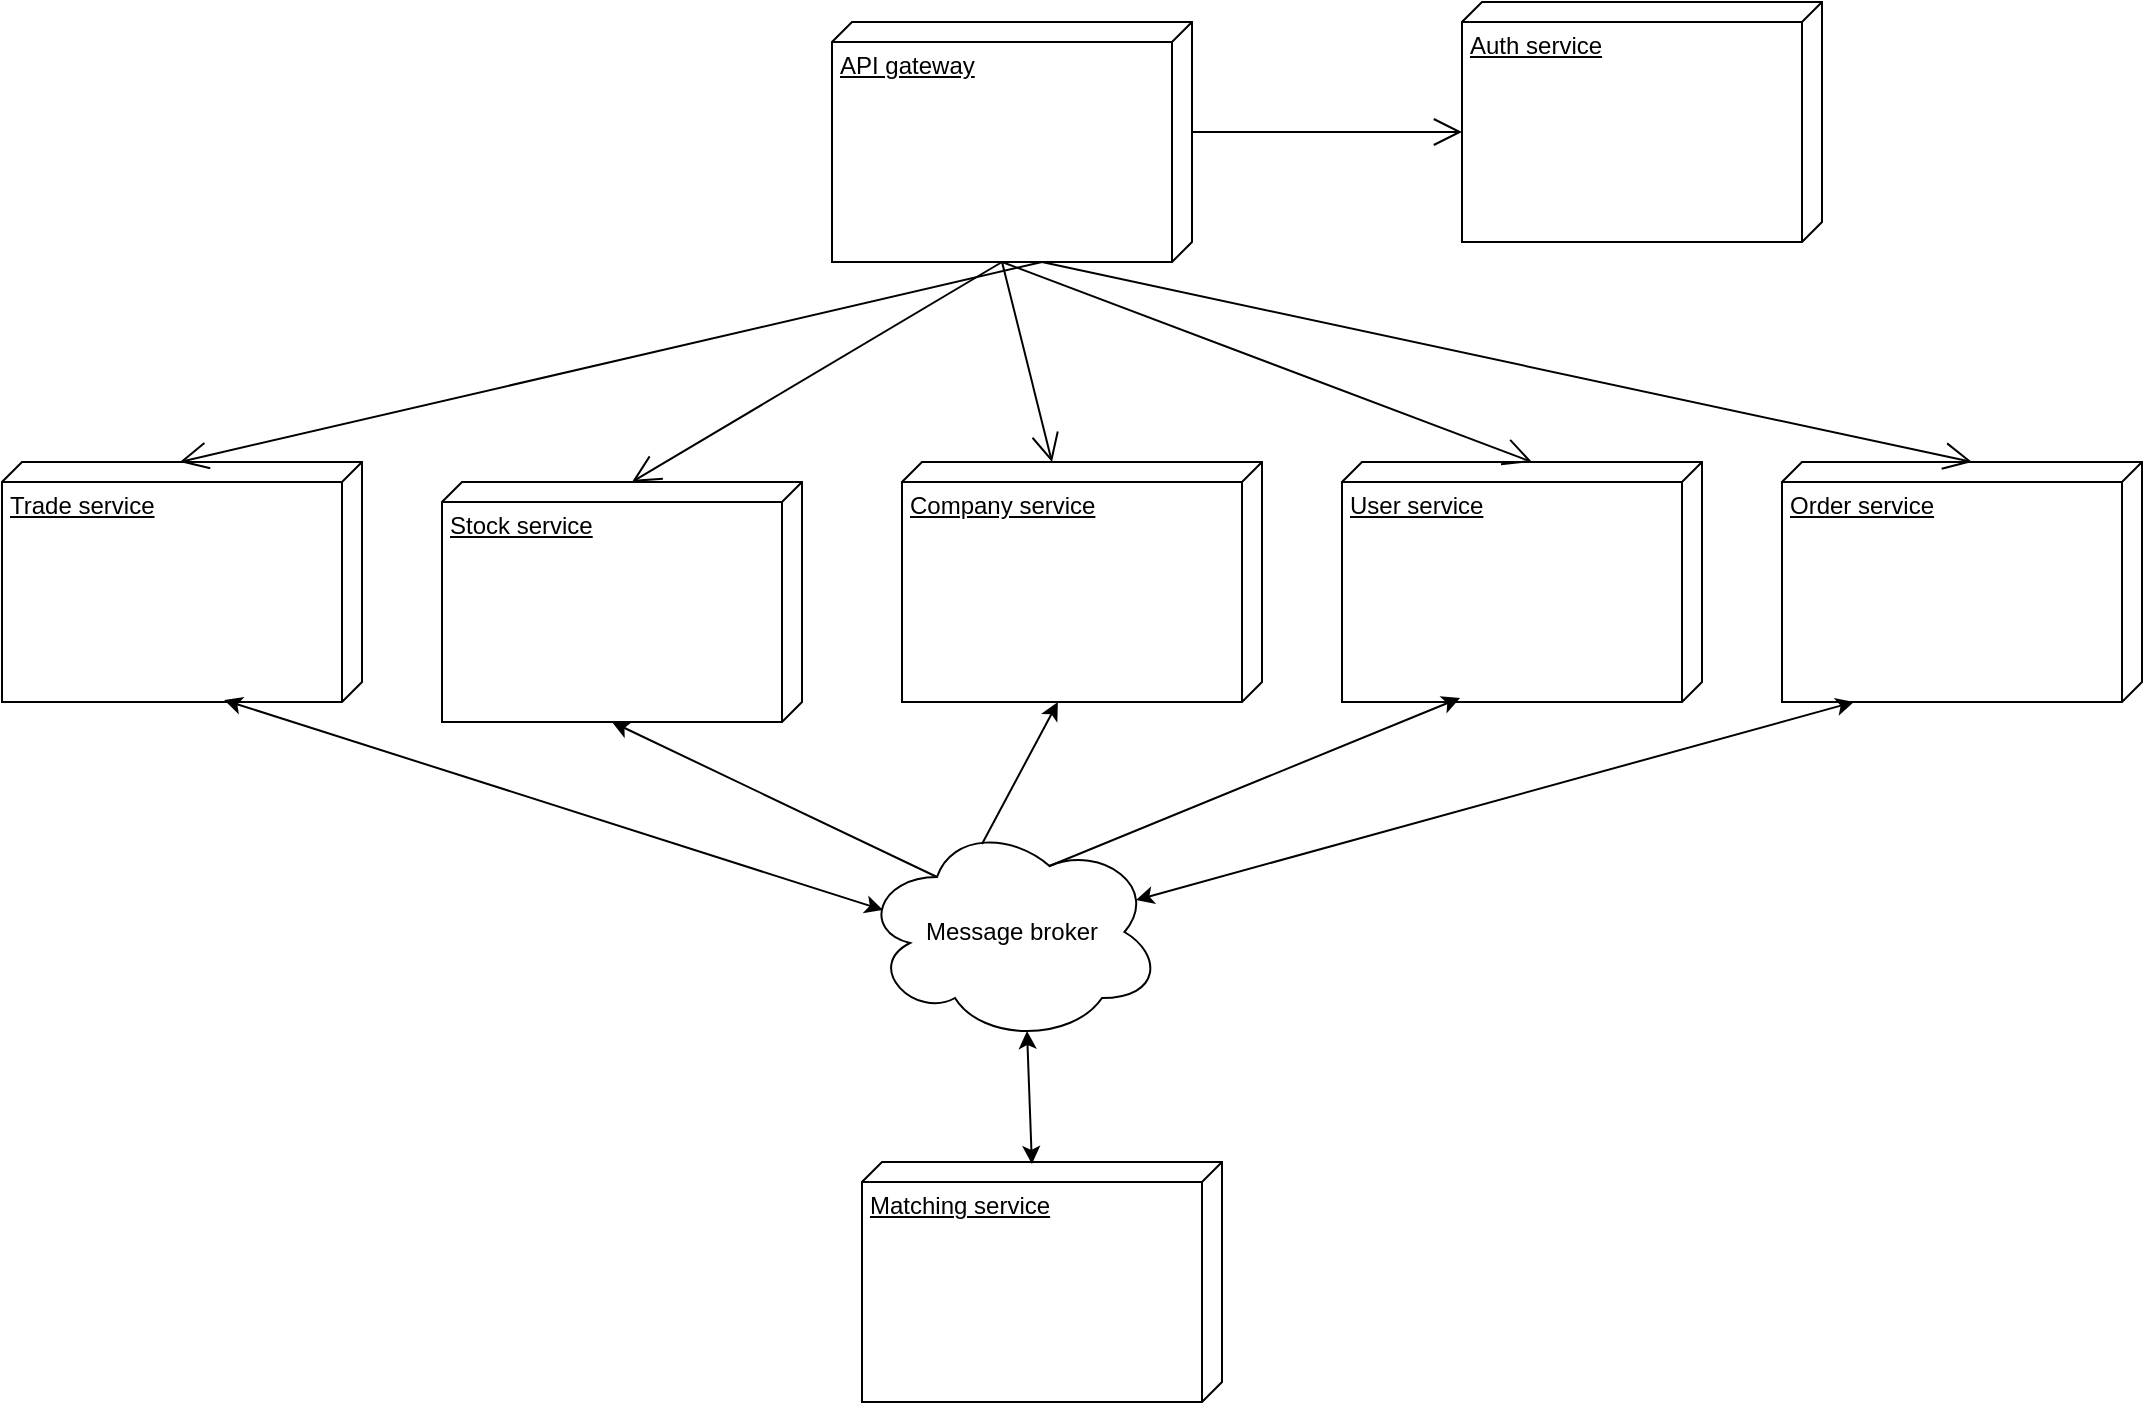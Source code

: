 <mxfile version="28.0.7">
  <diagram name="Page-1" id="IcSSKmTvYPVA3tsflWVS">
    <mxGraphModel dx="2276" dy="751" grid="1" gridSize="10" guides="1" tooltips="1" connect="1" arrows="1" fold="1" page="1" pageScale="1" pageWidth="850" pageHeight="1100" math="0" shadow="0">
      <root>
        <mxCell id="0" />
        <mxCell id="1" parent="0" />
        <mxCell id="I89HMFDLawhfrdxL_Kyw-1" value="API gateway&lt;span style=&quot;color: rgba(0, 0, 0, 0); font-family: monospace; font-size: 0px; text-wrap-mode: nowrap;&quot;&gt;%3CmxGraphModel%3E%3Croot%3E%3CmxCell%20id%3D%220%22%2F%3E%3CmxCell%20id%3D%221%22%20parent%3D%220%22%2F%3E%3CmxCell%20id%3D%222%22%20value%3D%22%22%20style%3D%22endArrow%3Dclassic%3Bhtml%3D1%3Brounded%3D0%3BentryX%3D0%3BentryY%3D0.5%3BentryDx%3D0%3BentryDy%3D0%3BexitX%3D0.5%3BexitY%3D0.5%3BexitDx%3D0%3BexitDy%3D0%3BexitPerimeter%3D0%3B%22%20edge%3D%221%22%20parent%3D%221%22%3E%3CmxGeometry%20width%3D%2250%22%20height%3D%2250%22%20relative%3D%221%22%20as%3D%22geometry%22%3E%3CmxPoint%20x%3D%2265%22%20y%3D%2280%22%20as%3D%22sourcePoint%22%2F%3E%3CmxPoint%20x%3D%22365%22%20y%3D%22100%22%20as%3D%22targetPoint%22%2F%3E%3C%2FmxGeometry%3E%3C%2FmxCell%3E%3C%2Froot%3E%3C%2FmxGraphModel%3E&lt;/span&gt;" style="verticalAlign=top;align=left;spacingTop=8;spacingLeft=2;spacingRight=12;shape=cube;size=10;direction=south;fontStyle=4;html=1;whiteSpace=wrap;" parent="1" vertex="1">
          <mxGeometry x="285" y="220" width="180" height="120" as="geometry" />
        </mxCell>
        <mxCell id="I89HMFDLawhfrdxL_Kyw-2" value="Auth service" style="verticalAlign=top;align=left;spacingTop=8;spacingLeft=2;spacingRight=12;shape=cube;size=10;direction=south;fontStyle=4;html=1;whiteSpace=wrap;" parent="1" vertex="1">
          <mxGeometry x="600" y="210" width="180" height="120" as="geometry" />
        </mxCell>
        <mxCell id="I89HMFDLawhfrdxL_Kyw-3" value="" style="endArrow=open;endFill=1;endSize=12;html=1;rounded=0;exitX=0;exitY=0;exitDx=55;exitDy=0;exitPerimeter=0;entryX=0;entryY=0;entryDx=65;entryDy=180;entryPerimeter=0;" parent="1" source="I89HMFDLawhfrdxL_Kyw-1" target="I89HMFDLawhfrdxL_Kyw-2" edge="1">
          <mxGeometry width="160" relative="1" as="geometry">
            <mxPoint x="350" y="390" as="sourcePoint" />
            <mxPoint x="510" y="390" as="targetPoint" />
          </mxGeometry>
        </mxCell>
        <mxCell id="I89HMFDLawhfrdxL_Kyw-4" value="User service" style="verticalAlign=top;align=left;spacingTop=8;spacingLeft=2;spacingRight=12;shape=cube;size=10;direction=south;fontStyle=4;html=1;whiteSpace=wrap;" parent="1" vertex="1">
          <mxGeometry x="540" y="440" width="180" height="120" as="geometry" />
        </mxCell>
        <mxCell id="I89HMFDLawhfrdxL_Kyw-5" value="" style="endArrow=open;endFill=1;endSize=12;html=1;rounded=0;exitX=0;exitY=0;exitDx=120;exitDy=95;exitPerimeter=0;entryX=0;entryY=0;entryDx=0;entryDy=85;entryPerimeter=0;" parent="1" source="I89HMFDLawhfrdxL_Kyw-1" target="I89HMFDLawhfrdxL_Kyw-4" edge="1">
          <mxGeometry width="160" relative="1" as="geometry">
            <mxPoint x="540" y="270" as="sourcePoint" />
            <mxPoint x="660" y="270" as="targetPoint" />
          </mxGeometry>
        </mxCell>
        <mxCell id="I89HMFDLawhfrdxL_Kyw-6" value="Company service" style="verticalAlign=top;align=left;spacingTop=8;spacingLeft=2;spacingRight=12;shape=cube;size=10;direction=south;fontStyle=4;html=1;whiteSpace=wrap;" parent="1" vertex="1">
          <mxGeometry x="320" y="440" width="180" height="120" as="geometry" />
        </mxCell>
        <mxCell id="I89HMFDLawhfrdxL_Kyw-7" value="" style="endArrow=open;endFill=1;endSize=12;html=1;rounded=0;exitX=0;exitY=0;exitDx=120;exitDy=95;exitPerimeter=0;" parent="1" source="I89HMFDLawhfrdxL_Kyw-1" target="I89HMFDLawhfrdxL_Kyw-6" edge="1">
          <mxGeometry width="160" relative="1" as="geometry">
            <mxPoint x="500" y="390" as="sourcePoint" />
            <mxPoint x="564" y="512" as="targetPoint" />
          </mxGeometry>
        </mxCell>
        <mxCell id="I89HMFDLawhfrdxL_Kyw-8" value="Stock service" style="verticalAlign=top;align=left;spacingTop=8;spacingLeft=2;spacingRight=12;shape=cube;size=10;direction=south;fontStyle=4;html=1;whiteSpace=wrap;" parent="1" vertex="1">
          <mxGeometry x="90" y="450" width="180" height="120" as="geometry" />
        </mxCell>
        <mxCell id="I89HMFDLawhfrdxL_Kyw-10" value="Trade service" style="verticalAlign=top;align=left;spacingTop=8;spacingLeft=2;spacingRight=12;shape=cube;size=10;direction=south;fontStyle=4;html=1;whiteSpace=wrap;" parent="1" vertex="1">
          <mxGeometry x="-130" y="440" width="180" height="120" as="geometry" />
        </mxCell>
        <mxCell id="I89HMFDLawhfrdxL_Kyw-11" value="Order service" style="verticalAlign=top;align=left;spacingTop=8;spacingLeft=2;spacingRight=12;shape=cube;size=10;direction=south;fontStyle=4;html=1;whiteSpace=wrap;" parent="1" vertex="1">
          <mxGeometry x="760" y="440" width="180" height="120" as="geometry" />
        </mxCell>
        <mxCell id="I89HMFDLawhfrdxL_Kyw-12" value="" style="endArrow=open;endFill=1;endSize=12;html=1;rounded=0;exitX=0;exitY=0;exitDx=120;exitDy=95;exitPerimeter=0;entryX=0;entryY=0;entryDx=0;entryDy=85;entryPerimeter=0;" parent="1" source="I89HMFDLawhfrdxL_Kyw-1" target="I89HMFDLawhfrdxL_Kyw-8" edge="1">
          <mxGeometry width="160" relative="1" as="geometry">
            <mxPoint x="390" y="390" as="sourcePoint" />
            <mxPoint x="406" y="490" as="targetPoint" />
          </mxGeometry>
        </mxCell>
        <mxCell id="I89HMFDLawhfrdxL_Kyw-13" value="" style="endArrow=open;endFill=1;endSize=12;html=1;rounded=0;entryX=0;entryY=0;entryDx=0;entryDy=85;entryPerimeter=0;" parent="1" target="I89HMFDLawhfrdxL_Kyw-11" edge="1">
          <mxGeometry width="160" relative="1" as="geometry">
            <mxPoint x="390" y="340" as="sourcePoint" />
            <mxPoint x="830" y="510" as="targetPoint" />
          </mxGeometry>
        </mxCell>
        <mxCell id="I89HMFDLawhfrdxL_Kyw-14" value="" style="endArrow=open;endFill=1;endSize=12;html=1;rounded=0;entryX=0;entryY=0.506;entryDx=0;entryDy=0;entryPerimeter=0;" parent="1" target="I89HMFDLawhfrdxL_Kyw-10" edge="1">
          <mxGeometry width="160" relative="1" as="geometry">
            <mxPoint x="390" y="340" as="sourcePoint" />
            <mxPoint x="260" y="510" as="targetPoint" />
          </mxGeometry>
        </mxCell>
        <mxCell id="I89HMFDLawhfrdxL_Kyw-15" value="Matching service" style="verticalAlign=top;align=left;spacingTop=8;spacingLeft=2;spacingRight=12;shape=cube;size=10;direction=south;fontStyle=4;html=1;whiteSpace=wrap;" parent="1" vertex="1">
          <mxGeometry x="300" y="790" width="180" height="120" as="geometry" />
        </mxCell>
        <mxCell id="fiuCXNrpYaB4YEAXec4l-2" value="" style="endArrow=classic;startArrow=classic;html=1;rounded=0;exitX=0.913;exitY=0.355;exitDx=0;exitDy=0;exitPerimeter=0;entryX=1;entryY=0.8;entryDx=0;entryDy=0;entryPerimeter=0;" parent="1" source="fiuCXNrpYaB4YEAXec4l-4" target="I89HMFDLawhfrdxL_Kyw-11" edge="1">
          <mxGeometry width="50" height="50" relative="1" as="geometry">
            <mxPoint x="480" y="570" as="sourcePoint" />
            <mxPoint x="530" y="520" as="targetPoint" />
          </mxGeometry>
        </mxCell>
        <mxCell id="fiuCXNrpYaB4YEAXec4l-3" value="" style="endArrow=classic;startArrow=classic;html=1;rounded=0;exitX=0.07;exitY=0.4;exitDx=0;exitDy=0;exitPerimeter=0;entryX=0.992;entryY=0.383;entryDx=0;entryDy=0;entryPerimeter=0;" parent="1" source="fiuCXNrpYaB4YEAXec4l-4" target="I89HMFDLawhfrdxL_Kyw-10" edge="1">
          <mxGeometry width="50" height="50" relative="1" as="geometry">
            <mxPoint x="560" y="719" as="sourcePoint" />
            <mxPoint x="988" y="610" as="targetPoint" />
          </mxGeometry>
        </mxCell>
        <mxCell id="fiuCXNrpYaB4YEAXec4l-4" value="Message broker" style="ellipse;shape=cloud;whiteSpace=wrap;html=1;" parent="1" vertex="1">
          <mxGeometry x="300" y="620" width="150" height="110" as="geometry" />
        </mxCell>
        <mxCell id="fiuCXNrpYaB4YEAXec4l-5" value="" style="endArrow=classic;startArrow=classic;html=1;rounded=0;exitX=0.008;exitY=0.528;exitDx=0;exitDy=0;exitPerimeter=0;entryX=0.55;entryY=0.95;entryDx=0;entryDy=0;entryPerimeter=0;" parent="1" source="I89HMFDLawhfrdxL_Kyw-15" target="fiuCXNrpYaB4YEAXec4l-4" edge="1">
          <mxGeometry width="50" height="50" relative="1" as="geometry">
            <mxPoint x="560" y="755" as="sourcePoint" />
            <mxPoint x="230" y="650" as="targetPoint" />
          </mxGeometry>
        </mxCell>
        <mxCell id="fiuCXNrpYaB4YEAXec4l-6" value="" style="endArrow=classic;html=1;rounded=0;entryX=0;entryY=0;entryDx=120;entryDy=95;entryPerimeter=0;exitX=0.25;exitY=0.25;exitDx=0;exitDy=0;exitPerimeter=0;" parent="1" source="fiuCXNrpYaB4YEAXec4l-4" target="I89HMFDLawhfrdxL_Kyw-8" edge="1">
          <mxGeometry width="50" height="50" relative="1" as="geometry">
            <mxPoint x="250" y="480" as="sourcePoint" />
            <mxPoint x="300" y="430" as="targetPoint" />
          </mxGeometry>
        </mxCell>
        <mxCell id="fiuCXNrpYaB4YEAXec4l-7" value="" style="endArrow=classic;html=1;rounded=0;entryX=1;entryY=0.567;entryDx=0;entryDy=0;entryPerimeter=0;exitX=0.4;exitY=0.1;exitDx=0;exitDy=0;exitPerimeter=0;" parent="1" source="fiuCXNrpYaB4YEAXec4l-4" target="I89HMFDLawhfrdxL_Kyw-6" edge="1">
          <mxGeometry width="50" height="50" relative="1" as="geometry">
            <mxPoint x="443" y="678" as="sourcePoint" />
            <mxPoint x="280" y="600" as="targetPoint" />
          </mxGeometry>
        </mxCell>
        <mxCell id="fiuCXNrpYaB4YEAXec4l-8" value="" style="endArrow=classic;html=1;rounded=0;entryX=0.983;entryY=0.672;entryDx=0;entryDy=0;entryPerimeter=0;exitX=0.625;exitY=0.2;exitDx=0;exitDy=0;exitPerimeter=0;" parent="1" source="fiuCXNrpYaB4YEAXec4l-4" target="I89HMFDLawhfrdxL_Kyw-4" edge="1">
          <mxGeometry width="50" height="50" relative="1" as="geometry">
            <mxPoint x="490" y="701" as="sourcePoint" />
            <mxPoint x="528" y="630" as="targetPoint" />
          </mxGeometry>
        </mxCell>
      </root>
    </mxGraphModel>
  </diagram>
</mxfile>
